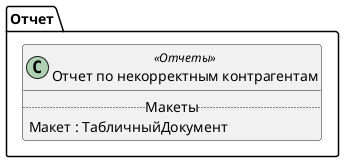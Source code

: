 ﻿@startuml ОтчетПоНекорректнымКонтрагентам
'!include templates.wsd
'..\include templates.wsd
class Отчет.ОтчетПоНекорректнымКонтрагентам as "Отчет по некорректным контрагентам" <<Отчеты>>
{
..Макеты..
Макет : ТабличныйДокумент
}
@enduml
